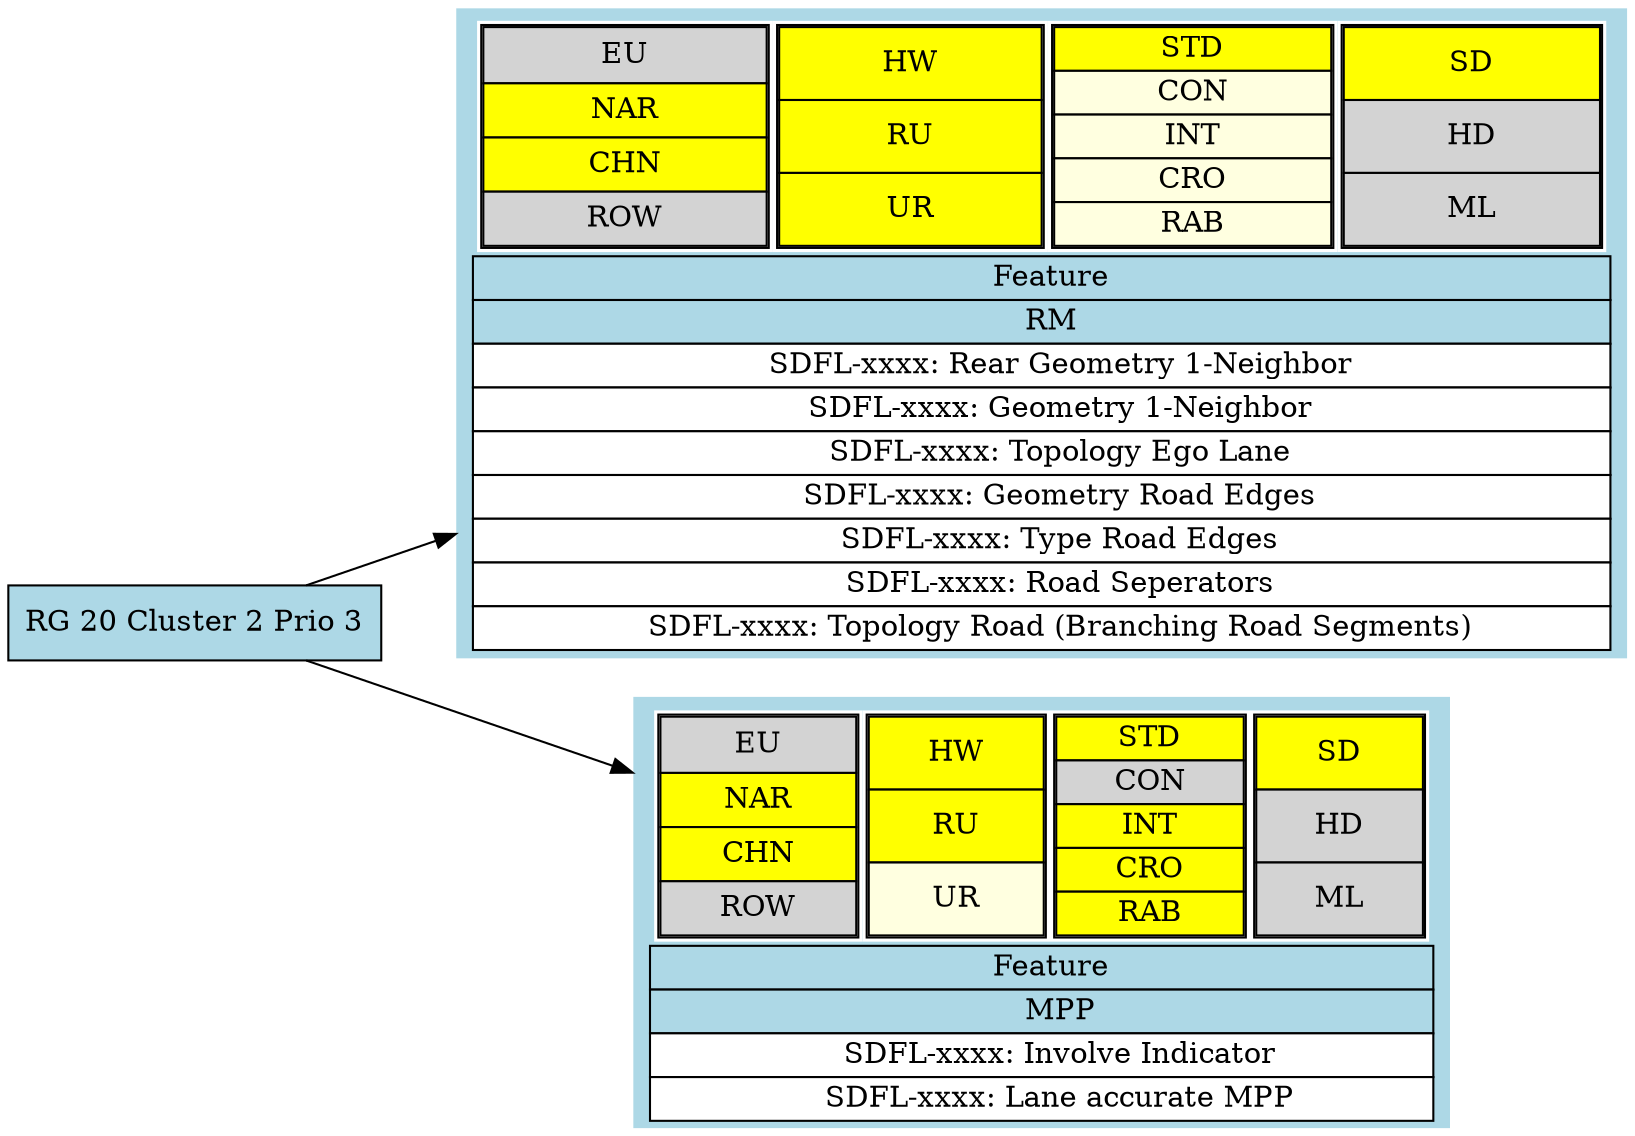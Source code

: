 digraph gCluster_2_3 {
  rankdir=LR
  style=filled;
  color=lightgrey;
  // FEATURES
  node [shape=record, style=filled, fillcolor=lightblue];

  //Feature_HD_LOC_2_3
  //[
  //    shape = none
  //    label = <<table border="0" cellspacing="0">
  //            <tr><td><table border="0" cellspacing="0">
  //              <tr>
  //                <td port="market" border="0" bgcolor="white">
  //                <table border="1" cellspacing="0">
  //                  <tr><td bgcolor="lightgrey">EU</td></tr>
  //                  <tr><td bgcolor="yellow">NAR</td></tr>
  //                  <tr><td bgcolor="yellow">CHN</td></tr>
  //                  <tr><td bgcolor="lightgrey">ROW</td></tr>
  //                </table></td>
  //                <td port="scenario" border="0" bgcolor="white">
  //                <table border="1" cellspacing="0">
  //                  <tr><td bgcolor="yellow">HW</td></tr>
  //                  <tr><td bgcolor="yellow">RU</td></tr>
  //                  <tr><td bgcolor="lightyellow">UR</td></tr>
  //                </table></td>
  //                <td port="subscenario" border="0" bgcolor="white">
  //                <table border="1" cellspacing="0">
  //                  <tr><td bgcolor="yellow">STD</td></tr>
  //                  <tr><td bgcolor="lightgrey">CON</td></tr>
  //                  <tr><td bgcolor="yellow">INT</td></tr>
  //                  <tr><td bgcolor="lightyellow">CRO</td></tr>
  //                  <tr><td bgcolor="lightyellow">RAB</td></tr>
  //                </table></td>
  //                <td port="resolution" border="0" bgcolor="white">
  //                <table border="1" cellspacing="0">
  //                  <tr><td bgcolor="lightgrey">SD</td></tr>
  //                  <tr><td bgcolor="yellow">HD</td></tr>
  //                  <tr><td bgcolor="lightyellow">ML</td></tr>
  //                </table></td>
  //              </tr>
  //            </table></td></tr>
  //            <tr>
  //              <td port="stereotype" border="1" bgcolor="lightblue">
  //                Feature
  //              </td>
  //            </tr>
  //            <tr>
  //              <td port="plugin" border="1" bgcolor="lightblue">
  //                LOC
  //              </td>
  //            </tr>
  //            <tr><td port="SDFL-xxxxx" border="1" bgcolor="white">
  //                SDFL-xxxx: SPOS
  //            </td></tr>
  //            <tr><td port="SDFL-xxxxx" border="1" bgcolor="white">
  //                SDFL-xxxx: HAD Map Matching
  //            </td></tr>
  //    </table>>
  //];

  //Feature_RA_fused_2_3
  //[
  //    shape = none
  //    label = <<table border="0" cellspacing="0">
  //            <tr><td><table border="0" cellspacing="0">
  //              <tr>
  //                <td port="market" border="0" bgcolor="white">
  //                <table border="1" cellspacing="0">
  //                  <tr><td bgcolor="lightgrey">EU</td></tr>
  //                  <tr><td bgcolor="yellow">NAR</td></tr>
  //                  <tr><td bgcolor="yellow">CHN</td></tr>
  //                  <tr><td bgcolor="lightgrey">ROW</td></tr>
  //                </table></td>
  //                <td port="scenario" border="0" bgcolor="white">
  //                <table border="1" cellspacing="0">
  //                  <tr><td bgcolor="yellow">HW</td></tr>
  //                  <tr><td bgcolor="yellow">RU</td></tr>
  //                  <tr><td bgcolor="yellow">UR</td></tr>
  //                </table></td>
  //                <td port="subscenario" border="0" bgcolor="white">
  //                <table border="1" cellspacing="0">
  //                  <tr><td bgcolor="yellow">STD</td></tr>
  //                  <tr><td bgcolor="yellow">CON</td></tr>
  //                  <tr><td bgcolor="yellow">INT</td></tr>
  //                  <tr><td bgcolor="yellow">CRO</td></tr>
  //                  <tr><td bgcolor="yellow">RAB</td></tr>
  //                </table></td>
  //                <td port="resolution" border="0" bgcolor="white">
  //                <table border="1" cellspacing="0">
  //                  <tr><td bgcolor="lightgrey">SD</td></tr>
  //                  <tr><td bgcolor="yellow">HD</td></tr>
  //                  <tr><td bgcolor="lightgrey">ML</td></tr>
  //                </table></td>
  //              </tr>
  //            </table></td></tr>
  //            <tr>
  //              <td port="stereotype" border="1" bgcolor="lightblue">
  //                Feature
  //              </td>
  //            </tr>
  //            <tr>
  //              <td port="plugin" border="1" bgcolor="lightblue">
  //                RA (fused)
  //              </td>
  //            </tr>
  //            <tr><td port="SDFL-xxxxx" border="1" bgcolor="white">
  //                SDFL-xxxx: Speedlimits
  //            </td></tr>
  //            <tr><td port="SDFL-xxxxx" border="1" bgcolor="white">
  //                SDFL-xxxx: Traffic Signs
  //            </td></tr>
  //    </table>>
  //];

  //Feature_RA_maponly_2_3
  //[
  //    shape = none
  //    label = <<table border="0" cellspacing="0">
  //            <tr><td><table border="0" cellspacing="0">
  //              <tr>
  //                <td port="market" border="0" bgcolor="white">
  //                <table border="1" cellspacing="0">
  //                  <tr><td bgcolor="lightgrey">EU</td></tr>
  //                  <tr><td bgcolor="yellow">NAR</td></tr>
  //                  <tr><td bgcolor="yellow">CHN</td></tr>
  //                  <tr><td bgcolor="lightgrey">ROW</td></tr>
  //                </table></td>
  //                <td port="scenario" border="0" bgcolor="white">
  //                <table border="1" cellspacing="0">
  //                  <tr><td bgcolor="yellow">HW</td></tr>
  //                  <tr><td bgcolor="yellow">RU</td></tr>
  //                  <tr><td bgcolor="yellow">UR</td></tr>
  //                </table></td>
  //                <td port="subscenario" border="0" bgcolor="white">
  //                <table border="1" cellspacing="0">
  //                  <tr><td bgcolor="yellow">STD</td></tr>
  //                  <tr><td bgcolor="yellow">CON</td></tr>
  //                  <tr><td bgcolor="yellow">INT</td></tr>
  //                  <tr><td bgcolor="yellow">CRO</td></tr>
  //                  <tr><td bgcolor="yellow">RAB</td></tr>
  //                </table></td>
  //                <td port="resolution" border="0" bgcolor="white">
  //                <table border="1" cellspacing="0">
  //                  <tr><td bgcolor="yellow">SD</td></tr>
  //                  <tr><td bgcolor="yellow">HD</td></tr>
  //                  <tr><td bgcolor="lightgrey">ML</td></tr>
  //                </table></td>
  //              </tr>
  //            </table></td></tr>
  //            <tr>
  //              <td port="stereotype" border="1" bgcolor="lightblue">
  //                Feature
  //              </td>
  //            </tr>
  //            <tr>
  //              <td port="plugin" border="1" bgcolor="lightblue">
  //                RA (map only)
  //              </td>
  //            </tr>
  //            <tr><td port="SDFL-xxxxx" border="1" bgcolor="white">
  //                SDFL-xxxx: Traffic Handiness
  //            </td></tr>
  //    </table>>
  //];

  //Feature_RA_Extended_2_3
  //[
  //    shape = none
  //    label = <<table border="0" cellspacing="0">
  //            <tr><td><table border="0" cellspacing="0">
  //              <tr>
  //                <td port="market" border="0" bgcolor="white">
  //                <table border="1" cellspacing="0">
  //                  <tr><td bgcolor="lightgrey">EU</td></tr>
  //                  <tr><td bgcolor="yellow">NAR</td></tr>
  //                  <tr><td bgcolor="yellow">CHN</td></tr>
  //                  <tr><td bgcolor="lightgrey">ROW</td></tr>
  //                </table></td>
  //                <td port="scenario" border="0" bgcolor="white">
  //                <table border="1" cellspacing="0">
  //                  <tr><td bgcolor="yellow">HW</td></tr>
  //                  <tr><td bgcolor="yellow">RU</td></tr>
  //                  <tr><td bgcolor="yellow">UR</td></tr>
  //                </table></td>
  //                <td port="subscenario" border="0" bgcolor="white">
  //                <table border="1" cellspacing="0">
  //                  <tr><td bgcolor="yellow">STD</td></tr>
  //                  <tr><td bgcolor="yellow">CON</td></tr>
  //                  <tr><td bgcolor="yellow">INT</td></tr>
  //                  <tr><td bgcolor="yellow">CRO</td></tr>
  //                  <tr><td bgcolor="yellow">RAB</td></tr>
  //                </table></td>
  //                <td port="resolution" border="0" bgcolor="white">
  //                <table border="1" cellspacing="0">
  //                  <tr><td bgcolor="lightgrey">SD</td></tr>
  //                  <tr><td bgcolor="yellow">HD</td></tr>
  //                  <tr><td bgcolor="lightgrey">ML</td></tr>
  //                </table></td>
  //              </tr>
  //            </table></td></tr>
  //            <tr>
  //              <td port="stereotype" border="1" bgcolor="lightblue">
  //                Feature
  //              </td>
  //            </tr>
  //            <tr>
  //              <td port="plugin" border="1" bgcolor="lightblue">
  //                RA Extended
  //              </td>
  //            </tr>
  //            <tr><td port="SDFL-xxxxx" border="1" bgcolor="white">
  //                SDFL-xxxx: Lane acc. Curvature List
  //            </td></tr>
  //            <tr><td port="SDFL-xxxxx" border="1" bgcolor="white">
  //                SDFL-xxxx: Slopes List
  //            </td></tr>
  //    </table>>
  //];

  Feature_RM_2_3
  [
      shape = none
      label = <<table border="0" cellspacing="0">
              <tr><td><table border="0" cellspacing="0">
                <tr>
                  <td port="market" border="0" bgcolor="white">
                  <table border="1" cellspacing="0">
                    <tr><td bgcolor="lightgrey">EU</td></tr>
                    <tr><td bgcolor="yellow">NAR</td></tr>
                    <tr><td bgcolor="yellow">CHN</td></tr>
                    <tr><td bgcolor="lightgrey">ROW</td></tr>
                  </table></td>
                  <td port="scenario" border="0" bgcolor="white">
                  <table border="1" cellspacing="0">
                    <tr><td bgcolor="yellow">HW</td></tr>
                    <tr><td bgcolor="yellow">RU</td></tr>
                    <tr><td bgcolor="yellow">UR</td></tr>
                  </table></td>
                  <td port="subscenario" border="0" bgcolor="white">
                  <table border="1" cellspacing="0">
                    <tr><td bgcolor="yellow">STD</td></tr>
                    <tr><td bgcolor="lightyellow">CON</td></tr>
                    <tr><td bgcolor="lightyellow">INT</td></tr>
                    <tr><td bgcolor="lightyellow">CRO</td></tr>
                    <tr><td bgcolor="lightyellow">RAB</td></tr>
                  </table></td>
                  <td port="resolution" border="0" bgcolor="white">
                  <table border="1" cellspacing="0">
                    <tr><td bgcolor="yellow">SD</td></tr>
                    <tr><td bgcolor="lightgrey">HD</td></tr>
                    <tr><td bgcolor="lightgrey">ML</td></tr>
                  </table></td>
                </tr>
              </table></td></tr>
              <tr>
                <td port="stereotype" border="1" bgcolor="lightblue">
                  Feature
                </td>
              </tr>
              <tr>
                <td port="plugin" border="1" bgcolor="lightblue">
                  RM
                </td>
              </tr>
              <tr><td port="SDFL-xxxxx" border="1" bgcolor="white">
                  SDFL-xxxx: Rear Geometry 1-Neighbor
              </td></tr>
              <tr><td port="SDFL-xxxxx" border="1" bgcolor="white">
                  SDFL-xxxx: Geometry 1-Neighbor
              </td></tr>
              <tr><td port="SDFL-xxxxx" border="1" bgcolor="white">
                  SDFL-xxxx: Topology Ego Lane
              </td></tr>
              <tr><td port="SDFL-xxxxx" border="1" bgcolor="white">
                  SDFL-xxxx: Geometry Road Edges
              </td></tr>
              <tr><td port="SDFL-xxxxx" border="1" bgcolor="white">
                  SDFL-xxxx: Type Road Edges
              </td></tr>
              <tr><td port="SDFL-xxxxx" border="1" bgcolor="white">
                  SDFL-xxxx: Road Seperators
              </td></tr>
              <tr><td port="SDFL-xxxxx" border="1" bgcolor="white">
                  SDFL-xxxx: Topology Road (Branching Road Segments)
              </td></tr>
      </table>>
  ];

  Feature_MPP_2_3
  [
      shape = none
      label = <<table border="0" cellspacing="0">
              <tr><td><table border="0" cellspacing="0">
                <tr>
                  <td port="market" border="0" bgcolor="white">
                  <table border="1" cellspacing="0">
                    <tr><td bgcolor="lightgrey">EU</td></tr>
                    <tr><td bgcolor="yellow">NAR</td></tr>
                    <tr><td bgcolor="yellow">CHN</td></tr>
                    <tr><td bgcolor="lightgrey">ROW</td></tr>
                  </table></td>
                  <td port="scenario" border="0" bgcolor="white">
                  <table border="1" cellspacing="0">
                    <tr><td bgcolor="yellow">HW</td></tr>
                    <tr><td bgcolor="yellow">RU</td></tr>
                    <tr><td bgcolor="lightyellow">UR</td></tr>
                  </table></td>
                  <td port="subscenario" border="0" bgcolor="white">
                  <table border="1" cellspacing="0">
                    <tr><td bgcolor="yellow">STD</td></tr>
                    <tr><td bgcolor="lightgrey">CON</td></tr>
                    <tr><td bgcolor="yellow">INT</td></tr>
                    <tr><td bgcolor="yellow">CRO</td></tr>
                    <tr><td bgcolor="yellow">RAB</td></tr>
                  </table></td>
                  <td port="resolution" border="0" bgcolor="white">
                  <table border="1" cellspacing="0">
                    <tr><td bgcolor="yellow">SD</td></tr>
                    <tr><td bgcolor="lightgrey">HD</td></tr>
                    <tr><td bgcolor="lightgrey">ML</td></tr>
                  </table></td>
                </tr>
              </table></td></tr>
              <tr>
                <td port="stereotype" border="1" bgcolor="lightblue">
                  Feature
                </td>
              </tr>
              <tr>
                <td port="plugin" border="1" bgcolor="lightblue">
                    MPP
                </td>
              </tr>
              <tr><td port="SDFL-xxxxx" border="1" bgcolor="white">
                  SDFL-xxxx: Involve Indicator
              </td></tr>
              <tr><td port="SDFL-xxxxx" border="1" bgcolor="white">
                  SDFL-xxxx: Lane accurate MPP
              </td></tr>
      </table>>
  ];

  //Cluster_2_3  -> Feature_HD_LOC_2_3;
  //Cluster_2_3  -> Feature_RA_fused_2_3;
  //Cluster_2_3  -> Feature_RA_maponly_2_3;
  //Cluster_2_3  -> Feature_RA_Extended_2_3;
  Cluster_2_3  -> Feature_RM_2_3;
  Cluster_2_3  -> Feature_MPP_2_3;

  Cluster_2_3 [label="RG 20 Cluster 2 Prio 3"]

}
